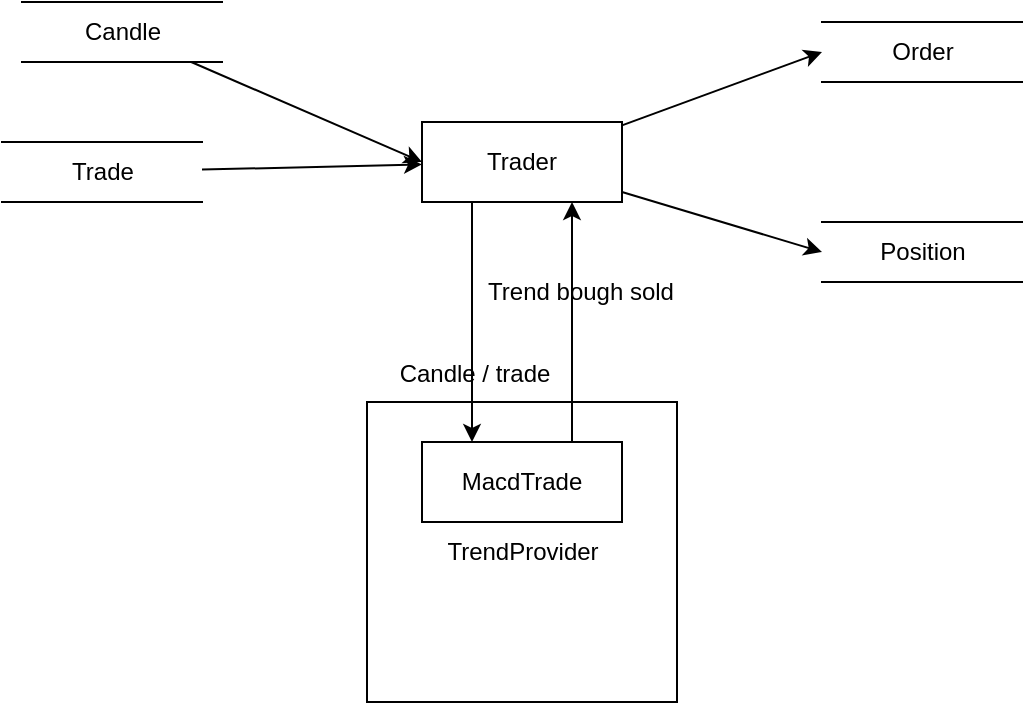<mxfile version="13.10.0" type="embed" pages="2">
    <diagram id="AlSfbbJ31shBEqbPLoWx" name="Position">
        <mxGraphModel dx="550" dy="412" grid="1" gridSize="10" guides="1" tooltips="1" connect="1" arrows="1" fold="1" page="1" pageScale="1" pageWidth="850" pageHeight="1100" math="0" shadow="0">
            <root>
                <mxCell id="0"/>
                <mxCell id="1" parent="0"/>
                <mxCell id="20" value="TrendProvider" style="html=1;dashed=0;whitespace=wrap;" parent="1" vertex="1">
                    <mxGeometry x="372.5" y="260" width="155" height="150" as="geometry"/>
                </mxCell>
                <mxCell id="5" style="rounded=0;orthogonalLoop=1;jettySize=auto;html=1;entryX=0;entryY=0.5;entryDx=0;entryDy=0;" parent="1" source="4" target="8" edge="1">
                    <mxGeometry relative="1" as="geometry">
                        <mxPoint x="600" y="90" as="targetPoint"/>
                    </mxGeometry>
                </mxCell>
                <mxCell id="6" style="edgeStyle=none;rounded=0;orthogonalLoop=1;jettySize=auto;html=1;entryX=0;entryY=0.5;entryDx=0;entryDy=0;" parent="1" source="4" target="7" edge="1">
                    <mxGeometry relative="1" as="geometry">
                        <mxPoint x="600" y="180" as="targetPoint"/>
                    </mxGeometry>
                </mxCell>
                <mxCell id="12" style="edgeStyle=none;rounded=0;orthogonalLoop=1;jettySize=auto;html=1;entryX=0.25;entryY=0;entryDx=0;entryDy=0;exitX=0.25;exitY=1;exitDx=0;exitDy=0;" parent="1" source="4" target="11" edge="1">
                    <mxGeometry relative="1" as="geometry"/>
                </mxCell>
                <mxCell id="14" value="&lt;br&gt;Candle / trade" style="text;html=1;resizable=0;points=[];align=center;verticalAlign=middle;labelBackgroundColor=none;" parent="12" vertex="1" connectable="0">
                    <mxGeometry x="0.3" y="1" relative="1" as="geometry">
                        <mxPoint as="offset"/>
                    </mxGeometry>
                </mxCell>
                <mxCell id="4" value="Trader" style="rounded=0;whiteSpace=wrap;html=1;" parent="1" vertex="1">
                    <mxGeometry x="400" y="120" width="100" height="40" as="geometry"/>
                </mxCell>
                <mxCell id="7" value="Position" style="html=1;dashed=0;whitespace=wrap;shape=partialRectangle;right=0;left=0;fillColor=none;" parent="1" vertex="1">
                    <mxGeometry x="600" y="170" width="100" height="30" as="geometry"/>
                </mxCell>
                <mxCell id="8" value="Order" style="html=1;dashed=0;whitespace=wrap;shape=partialRectangle;right=0;left=0;fillColor=none;" parent="1" vertex="1">
                    <mxGeometry x="600" y="70" width="100" height="30" as="geometry"/>
                </mxCell>
                <mxCell id="13" style="edgeStyle=none;rounded=0;orthogonalLoop=1;jettySize=auto;html=1;entryX=0.75;entryY=1;entryDx=0;entryDy=0;exitX=0.75;exitY=0;exitDx=0;exitDy=0;" parent="1" source="11" target="4" edge="1">
                    <mxGeometry relative="1" as="geometry"/>
                </mxCell>
                <mxCell id="15" value="Trend bough sold" style="text;html=1;resizable=0;points=[];align=center;verticalAlign=middle;labelBackgroundColor=none;" parent="13" vertex="1" connectable="0">
                    <mxGeometry x="0.25" y="-4" relative="1" as="geometry">
                        <mxPoint as="offset"/>
                    </mxGeometry>
                </mxCell>
                <mxCell id="11" value="MacdTrade" style="rounded=0;whiteSpace=wrap;html=1;" parent="1" vertex="1">
                    <mxGeometry x="400" y="280" width="100" height="40" as="geometry"/>
                </mxCell>
                <mxCell id="17" style="edgeStyle=none;rounded=0;orthogonalLoop=1;jettySize=auto;html=1;entryX=0;entryY=0.5;entryDx=0;entryDy=0;" parent="1" source="16" target="4" edge="1">
                    <mxGeometry relative="1" as="geometry"/>
                </mxCell>
                <mxCell id="16" value="Candle" style="html=1;dashed=0;whitespace=wrap;shape=partialRectangle;right=0;left=0;fillColor=none;" parent="1" vertex="1">
                    <mxGeometry x="200" y="60" width="100" height="30" as="geometry"/>
                </mxCell>
                <mxCell id="19" style="edgeStyle=none;rounded=0;orthogonalLoop=1;jettySize=auto;html=1;" parent="1" source="18" target="4" edge="1">
                    <mxGeometry relative="1" as="geometry"/>
                </mxCell>
                <mxCell id="18" value="Trade" style="html=1;dashed=0;whitespace=wrap;shape=partialRectangle;right=0;left=0;fillColor=none;" parent="1" vertex="1">
                    <mxGeometry x="190" y="130" width="100" height="30" as="geometry"/>
                </mxCell>
            </root>
        </mxGraphModel>
    </diagram>
    <diagram id="FQg-209FIwxwQvKPKOsK" name="Provider">
        <mxGraphModel dx="1133" dy="551" grid="1" gridSize="10" guides="1" tooltips="1" connect="1" arrows="1" fold="1" page="1" pageScale="1" pageWidth="850" pageHeight="1100" math="0" shadow="0">
            &#xa;            &#xa;&#xa;
            <root>
                &#xa;                &#xa;&#xa;
                <mxCell id="-ykCVsKQU3B62XkSd_iy-0"/>
                &#xa;                &#xa;&#xa;
                <mxCell id="-ykCVsKQU3B62XkSd_iy-1" parent="-ykCVsKQU3B62XkSd_iy-0"/>
                &#xa;                &#xa;&#xa;
                <mxCell id="z9tE2tT_A2jMZ_EI5gU5-0" value="" style="html=1;dashed=0;whitespace=wrap;" parent="-ykCVsKQU3B62XkSd_iy-1" vertex="1">
                    &#xa;                    &#xa;&#xa;
                    <mxGeometry x="40" y="40" width="170" height="110" as="geometry"/>
                    &#xa;                    &#xa;&#xa;
                </mxCell>
                &#xa;                &#xa;&#xa;
                <mxCell id="-ykCVsKQU3B62XkSd_iy-2" value="Buffer" style="html=1;dashed=0;whitespace=wrap;" parent="-ykCVsKQU3B62XkSd_iy-1" vertex="1">
                    &#xa;                    &#xa;&#xa;
                    <mxGeometry x="140" y="70" width="100" height="50" as="geometry"/>
                    &#xa;                    &#xa;&#xa;
                </mxCell>
                &#xa;                &#xa;&#xa;
                <mxCell id="dQsS7hlKxQLeATpqD4qR-1" value="" style="html=1;dashed=0;whitespace=wrap;" vertex="1" parent="-ykCVsKQU3B62XkSd_iy-1">
                    &#xa;                    &#xa;&#xa;
                    <mxGeometry x="40" y="200" width="170" height="110" as="geometry"/>
                    &#xa;                    &#xa;&#xa;
                </mxCell>
                &#xa;                &#xa;&#xa;
                <mxCell id="-ykCVsKQU3B62XkSd_iy-3" value="Repo" style="html=1;dashed=0;whitespace=wrap;" parent="-ykCVsKQU3B62XkSd_iy-1" vertex="1">
                    &#xa;                    &#xa;&#xa;
                    <mxGeometry x="140" y="230" width="100" height="50" as="geometry"/>
                    &#xa;                    &#xa;&#xa;
                </mxCell>
                &#xa;                &#xa;&#xa;
                <mxCell id="dQsS7hlKxQLeATpqD4qR-3" value="" style="html=1;dashed=0;whitespace=wrap;" vertex="1" parent="-ykCVsKQU3B62XkSd_iy-1">
                    &#xa;                    &#xa;&#xa;
                    <mxGeometry x="40" y="360" width="170" height="110" as="geometry"/>
                    &#xa;                    &#xa;&#xa;
                </mxCell>
                &#xa;                &#xa;&#xa;
                <mxCell id="-ykCVsKQU3B62XkSd_iy-4" value="Exchange" style="html=1;dashed=0;whitespace=wrap;" parent="-ykCVsKQU3B62XkSd_iy-1" vertex="1">
                    &#xa;                    &#xa;&#xa;
                    <mxGeometry x="140" y="390" width="100" height="50" as="geometry"/>
                    &#xa;                    &#xa;&#xa;
                </mxCell>
                &#xa;                &#xa;&#xa;
                <mxCell id="dQsS7hlKxQLeATpqD4qR-4" value="" style="edgeStyle=segmentEdgeStyle;endArrow=classic;html=1;exitX=0.5;exitY=1;exitDx=0;exitDy=0;entryX=0.25;entryY=0;entryDx=0;entryDy=0;" edge="1" parent="-ykCVsKQU3B62XkSd_iy-1" source="z9tE2tT_A2jMZ_EI5gU5-0" target="-ykCVsKQU3B62XkSd_iy-3">
                    &#xa;                    &#xa;&#xa;
                    <mxGeometry width="50" height="50" relative="1" as="geometry">
                        &#xa;                        &#xa;&#xa;
                        <mxPoint x="400" y="260" as="sourcePoint"/>
                        &#xa;                        &#xa;&#xa;
                        <mxPoint x="450" y="210" as="targetPoint"/>
                        &#xa;                        &#xa;&#xa;
                        <Array as="points">
                            &#xa;                            &#xa;&#xa;
                            <mxPoint x="125" y="180"/>
                            &#xa;                            &#xa;&#xa;
                            <mxPoint x="165" y="180"/>
                            &#xa;                            &#xa;&#xa;
                        </Array>
                        &#xa;                        &#xa;&#xa;
                    </mxGeometry>
                    &#xa;                    &#xa;&#xa;
                </mxCell>
                &#xa;                &#xa;&#xa;
            </root>
            &#xa;            &#xa;&#xa;
        </mxGraphModel>
    </diagram>
</mxfile>